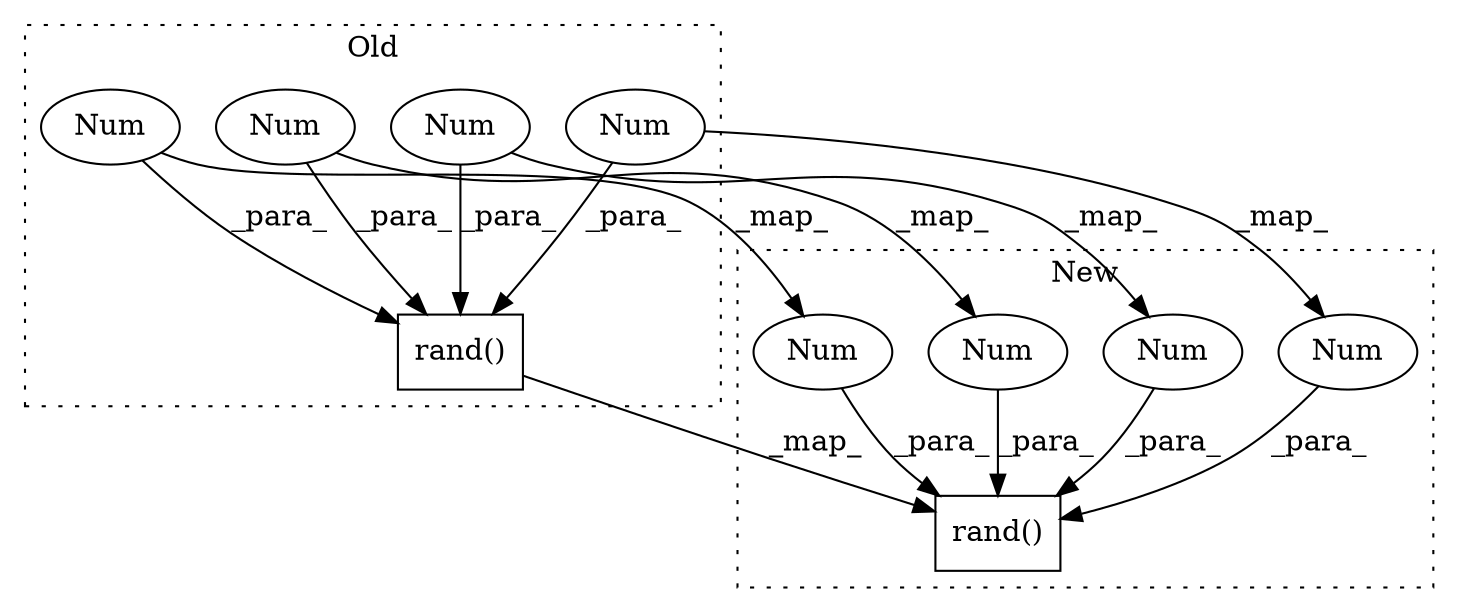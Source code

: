 digraph G {
subgraph cluster0 {
1 [label="rand()" a="75" s="1553,1578" l="11,1" shape="box"];
3 [label="Num" a="76" s="1567" l="1" shape="ellipse"];
6 [label="Num" a="76" s="1570" l="3" shape="ellipse"];
8 [label="Num" a="76" s="1575" l="3" shape="ellipse"];
10 [label="Num" a="76" s="1564" l="1" shape="ellipse"];
label = "Old";
style="dotted";
}
subgraph cluster1 {
2 [label="rand()" a="75" s="1668,1693" l="11,1" shape="box"];
4 [label="Num" a="76" s="1682" l="1" shape="ellipse"];
5 [label="Num" a="76" s="1685" l="3" shape="ellipse"];
7 [label="Num" a="76" s="1690" l="3" shape="ellipse"];
9 [label="Num" a="76" s="1679" l="1" shape="ellipse"];
label = "New";
style="dotted";
}
1 -> 2 [label="_map_"];
3 -> 1 [label="_para_"];
3 -> 4 [label="_map_"];
4 -> 2 [label="_para_"];
5 -> 2 [label="_para_"];
6 -> 1 [label="_para_"];
6 -> 5 [label="_map_"];
7 -> 2 [label="_para_"];
8 -> 1 [label="_para_"];
8 -> 7 [label="_map_"];
9 -> 2 [label="_para_"];
10 -> 1 [label="_para_"];
10 -> 9 [label="_map_"];
}